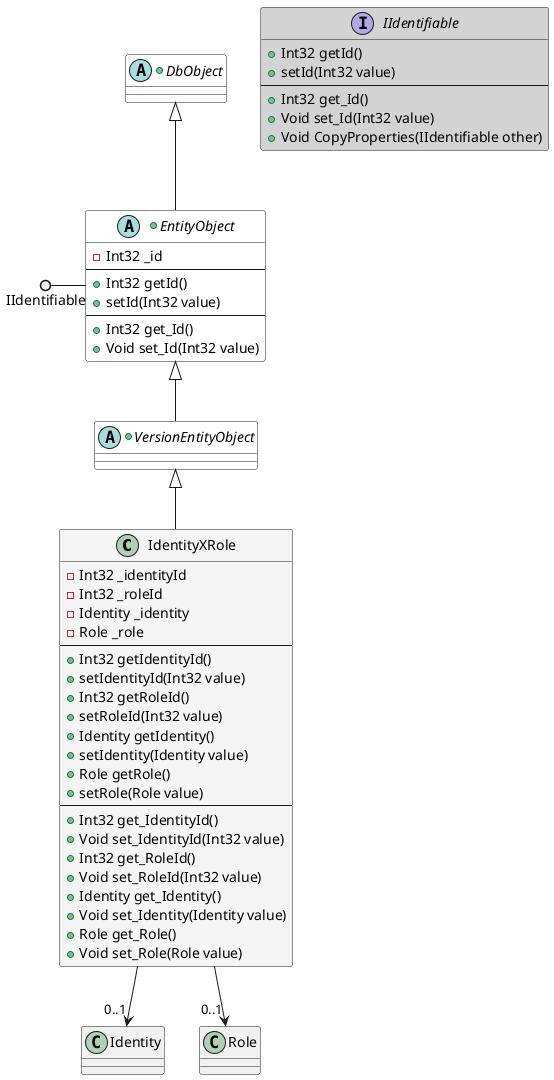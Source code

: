 ﻿//@GeneratedCode
@startuml eVaccinationPass.Logic.Entities.Account.IdentityXRole
class IdentityXRole #whitesmoke {
    - Int32 _identityId
    - Int32 _roleId
    - Identity _identity
    - Role _role
    ---
     + Int32 getIdentityId()
     + setIdentityId(Int32 value)
     + Int32 getRoleId()
     + setRoleId(Int32 value)
     + Identity getIdentity()
     + setIdentity(Identity value)
     + Role getRole()
     + setRole(Role value)
    ---
    + Int32 get_IdentityId()
    + Void set_IdentityId(Int32 value)
    + Int32 get_RoleId()
    + Void set_RoleId(Int32 value)
    + Identity get_Identity()
    + Void set_Identity(Identity value)
    + Role get_Role()
    + Void set_Role(Role value)
}
+abstract class VersionEntityObject #white {
}
+abstract class EntityObject #white {
    - Int32 _id
    ---
     + Int32 getId()
     + setId(Int32 value)
    ---
    + Int32 get_Id()
    + Void set_Id(Int32 value)
}
+abstract class DbObject #white {
}
interface IIdentifiable #lightgrey {
     + Int32 getId()
     + setId(Int32 value)
    ---
    + Int32 get_Id()
    + Void set_Id(Int32 value)
    + Void CopyProperties(IIdentifiable other)
}
VersionEntityObject <|-- IdentityXRole
EntityObject <|-- VersionEntityObject
DbObject <|-- EntityObject
IIdentifiable ()- EntityObject
IdentityXRole --> "0..1" Identity
IdentityXRole --> "0..1" Role
@enduml
